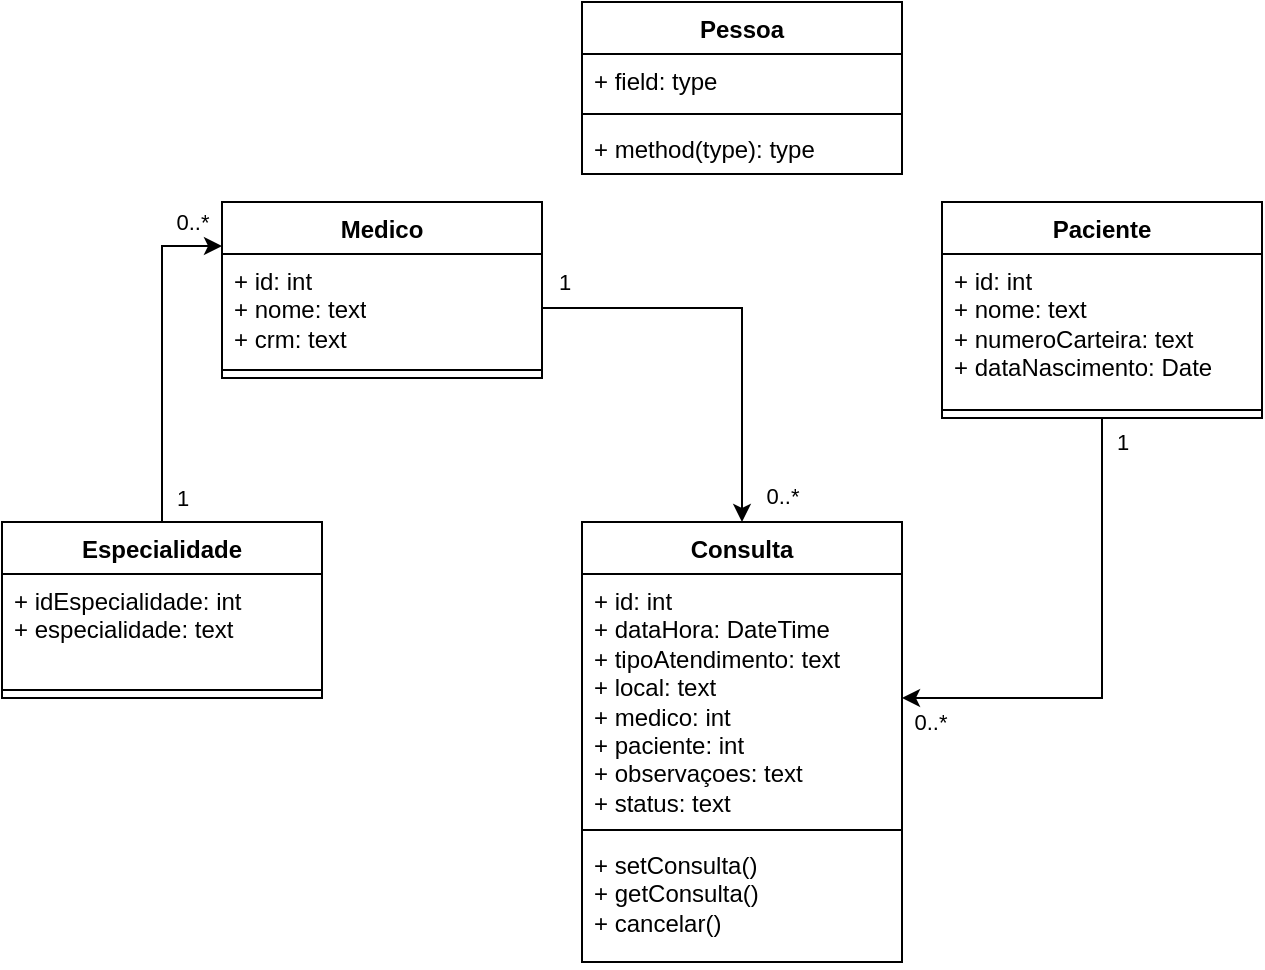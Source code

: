 <mxfile version="28.1.2">
  <diagram name="Página-1" id="DDZbjeQsy2ici1cd8d8U">
    <mxGraphModel dx="872" dy="529" grid="1" gridSize="10" guides="1" tooltips="1" connect="1" arrows="1" fold="1" page="1" pageScale="1" pageWidth="827" pageHeight="1169" math="0" shadow="0">
      <root>
        <mxCell id="0" />
        <mxCell id="1" parent="0" />
        <mxCell id="qY7wvZFKGfnGrIV6edGT-1" value="Medico&lt;div&gt;&lt;br&gt;&lt;/div&gt;" style="swimlane;fontStyle=1;align=center;verticalAlign=top;childLayout=stackLayout;horizontal=1;startSize=26;horizontalStack=0;resizeParent=1;resizeParentMax=0;resizeLast=0;collapsible=1;marginBottom=0;whiteSpace=wrap;html=1;" vertex="1" parent="1">
          <mxGeometry x="120" y="120" width="160" height="88" as="geometry" />
        </mxCell>
        <mxCell id="qY7wvZFKGfnGrIV6edGT-2" value="+ id: int&lt;div&gt;+ nome: text&lt;div&gt;+ crm: text&lt;/div&gt;&lt;/div&gt;" style="text;strokeColor=none;fillColor=none;align=left;verticalAlign=top;spacingLeft=4;spacingRight=4;overflow=hidden;rotatable=0;points=[[0,0.5],[1,0.5]];portConstraint=eastwest;whiteSpace=wrap;html=1;" vertex="1" parent="qY7wvZFKGfnGrIV6edGT-1">
          <mxGeometry y="26" width="160" height="54" as="geometry" />
        </mxCell>
        <mxCell id="qY7wvZFKGfnGrIV6edGT-3" value="" style="line;strokeWidth=1;fillColor=none;align=left;verticalAlign=middle;spacingTop=-1;spacingLeft=3;spacingRight=3;rotatable=0;labelPosition=right;points=[];portConstraint=eastwest;strokeColor=inherit;" vertex="1" parent="qY7wvZFKGfnGrIV6edGT-1">
          <mxGeometry y="80" width="160" height="8" as="geometry" />
        </mxCell>
        <mxCell id="qY7wvZFKGfnGrIV6edGT-4" style="edgeStyle=orthogonalEdgeStyle;rounded=0;orthogonalLoop=1;jettySize=auto;html=1;entryX=1;entryY=0.5;entryDx=0;entryDy=0;" edge="1" parent="1" source="qY7wvZFKGfnGrIV6edGT-7" target="qY7wvZFKGfnGrIV6edGT-11">
          <mxGeometry relative="1" as="geometry" />
        </mxCell>
        <mxCell id="qY7wvZFKGfnGrIV6edGT-5" value="1" style="edgeLabel;html=1;align=center;verticalAlign=middle;resizable=0;points=[];" connectable="0" vertex="1" parent="qY7wvZFKGfnGrIV6edGT-4">
          <mxGeometry x="-0.865" y="3" relative="1" as="geometry">
            <mxPoint x="7" y="-4" as="offset" />
          </mxGeometry>
        </mxCell>
        <mxCell id="qY7wvZFKGfnGrIV6edGT-6" value="0..*" style="edgeLabel;html=1;align=center;verticalAlign=middle;resizable=0;points=[];" connectable="0" vertex="1" parent="qY7wvZFKGfnGrIV6edGT-4">
          <mxGeometry x="0.889" y="3" relative="1" as="geometry">
            <mxPoint y="9" as="offset" />
          </mxGeometry>
        </mxCell>
        <mxCell id="qY7wvZFKGfnGrIV6edGT-7" value="Paciente&lt;div&gt;&lt;br&gt;&lt;/div&gt;" style="swimlane;fontStyle=1;align=center;verticalAlign=top;childLayout=stackLayout;horizontal=1;startSize=26;horizontalStack=0;resizeParent=1;resizeParentMax=0;resizeLast=0;collapsible=1;marginBottom=0;whiteSpace=wrap;html=1;" vertex="1" parent="1">
          <mxGeometry x="480" y="120" width="160" height="108" as="geometry" />
        </mxCell>
        <mxCell id="qY7wvZFKGfnGrIV6edGT-8" value="+ id: int&lt;div&gt;+ nome: text&lt;/div&gt;&lt;div&gt;+ numeroCarteira: text&lt;br&gt;&lt;div&gt;+ dataNascimento: Date&lt;/div&gt;&lt;/div&gt;" style="text;strokeColor=none;fillColor=none;align=left;verticalAlign=top;spacingLeft=4;spacingRight=4;overflow=hidden;rotatable=0;points=[[0,0.5],[1,0.5]];portConstraint=eastwest;whiteSpace=wrap;html=1;" vertex="1" parent="qY7wvZFKGfnGrIV6edGT-7">
          <mxGeometry y="26" width="160" height="74" as="geometry" />
        </mxCell>
        <mxCell id="qY7wvZFKGfnGrIV6edGT-9" value="" style="line;strokeWidth=1;fillColor=none;align=left;verticalAlign=middle;spacingTop=-1;spacingLeft=3;spacingRight=3;rotatable=0;labelPosition=right;points=[];portConstraint=eastwest;strokeColor=inherit;" vertex="1" parent="qY7wvZFKGfnGrIV6edGT-7">
          <mxGeometry y="100" width="160" height="8" as="geometry" />
        </mxCell>
        <mxCell id="qY7wvZFKGfnGrIV6edGT-10" value="Consulta" style="swimlane;fontStyle=1;align=center;verticalAlign=top;childLayout=stackLayout;horizontal=1;startSize=26;horizontalStack=0;resizeParent=1;resizeParentMax=0;resizeLast=0;collapsible=1;marginBottom=0;whiteSpace=wrap;html=1;" vertex="1" parent="1">
          <mxGeometry x="300" y="280" width="160" height="220" as="geometry" />
        </mxCell>
        <mxCell id="qY7wvZFKGfnGrIV6edGT-11" value="+ id: int&lt;div&gt;+ dataHora: DateTime&lt;/div&gt;&lt;div&gt;+ tipoAtendimento: text&lt;/div&gt;&lt;div&gt;+ local: text&lt;/div&gt;&lt;div&gt;+ medico: int&lt;/div&gt;&lt;div&gt;+ paciente: int&lt;/div&gt;&lt;div&gt;+ observaçoes: text&lt;/div&gt;&lt;div&gt;+ status: text&lt;/div&gt;" style="text;strokeColor=none;fillColor=none;align=left;verticalAlign=top;spacingLeft=4;spacingRight=4;overflow=hidden;rotatable=0;points=[[0,0.5],[1,0.5]];portConstraint=eastwest;whiteSpace=wrap;html=1;" vertex="1" parent="qY7wvZFKGfnGrIV6edGT-10">
          <mxGeometry y="26" width="160" height="124" as="geometry" />
        </mxCell>
        <mxCell id="qY7wvZFKGfnGrIV6edGT-12" value="" style="line;strokeWidth=1;fillColor=none;align=left;verticalAlign=middle;spacingTop=-1;spacingLeft=3;spacingRight=3;rotatable=0;labelPosition=right;points=[];portConstraint=eastwest;strokeColor=inherit;" vertex="1" parent="qY7wvZFKGfnGrIV6edGT-10">
          <mxGeometry y="150" width="160" height="8" as="geometry" />
        </mxCell>
        <mxCell id="qY7wvZFKGfnGrIV6edGT-13" value="+ setConsulta()&lt;div&gt;+ getConsulta()&lt;/div&gt;&lt;div&gt;+ cancelar()&lt;/div&gt;" style="text;strokeColor=none;fillColor=none;align=left;verticalAlign=top;spacingLeft=4;spacingRight=4;overflow=hidden;rotatable=0;points=[[0,0.5],[1,0.5]];portConstraint=eastwest;whiteSpace=wrap;html=1;" vertex="1" parent="qY7wvZFKGfnGrIV6edGT-10">
          <mxGeometry y="158" width="160" height="62" as="geometry" />
        </mxCell>
        <mxCell id="qY7wvZFKGfnGrIV6edGT-14" style="edgeStyle=orthogonalEdgeStyle;rounded=0;orthogonalLoop=1;jettySize=auto;html=1;entryX=0;entryY=0.25;entryDx=0;entryDy=0;" edge="1" parent="1" source="qY7wvZFKGfnGrIV6edGT-17" target="qY7wvZFKGfnGrIV6edGT-1">
          <mxGeometry relative="1" as="geometry" />
        </mxCell>
        <mxCell id="qY7wvZFKGfnGrIV6edGT-15" value="1" style="edgeLabel;html=1;align=center;verticalAlign=middle;resizable=0;points=[];" connectable="0" vertex="1" parent="qY7wvZFKGfnGrIV6edGT-14">
          <mxGeometry x="-0.851" y="1" relative="1" as="geometry">
            <mxPoint x="11" as="offset" />
          </mxGeometry>
        </mxCell>
        <mxCell id="qY7wvZFKGfnGrIV6edGT-16" value="0..*" style="edgeLabel;html=1;align=center;verticalAlign=middle;resizable=0;points=[];" connectable="0" vertex="1" parent="qY7wvZFKGfnGrIV6edGT-14">
          <mxGeometry x="0.821" y="-2" relative="1" as="geometry">
            <mxPoint y="-14" as="offset" />
          </mxGeometry>
        </mxCell>
        <mxCell id="qY7wvZFKGfnGrIV6edGT-17" value="Especialidade&lt;div&gt;&lt;br&gt;&lt;/div&gt;" style="swimlane;fontStyle=1;align=center;verticalAlign=top;childLayout=stackLayout;horizontal=1;startSize=26;horizontalStack=0;resizeParent=1;resizeParentMax=0;resizeLast=0;collapsible=1;marginBottom=0;whiteSpace=wrap;html=1;" vertex="1" parent="1">
          <mxGeometry x="10" y="280" width="160" height="88" as="geometry" />
        </mxCell>
        <mxCell id="qY7wvZFKGfnGrIV6edGT-18" value="+ idEspecialidade: int&lt;div&gt;&lt;div&gt;+ especialidade: text&lt;/div&gt;&lt;/div&gt;" style="text;strokeColor=none;fillColor=none;align=left;verticalAlign=top;spacingLeft=4;spacingRight=4;overflow=hidden;rotatable=0;points=[[0,0.5],[1,0.5]];portConstraint=eastwest;whiteSpace=wrap;html=1;" vertex="1" parent="qY7wvZFKGfnGrIV6edGT-17">
          <mxGeometry y="26" width="160" height="54" as="geometry" />
        </mxCell>
        <mxCell id="qY7wvZFKGfnGrIV6edGT-19" value="" style="line;strokeWidth=1;fillColor=none;align=left;verticalAlign=middle;spacingTop=-1;spacingLeft=3;spacingRight=3;rotatable=0;labelPosition=right;points=[];portConstraint=eastwest;strokeColor=inherit;" vertex="1" parent="qY7wvZFKGfnGrIV6edGT-17">
          <mxGeometry y="80" width="160" height="8" as="geometry" />
        </mxCell>
        <mxCell id="qY7wvZFKGfnGrIV6edGT-20" style="edgeStyle=orthogonalEdgeStyle;rounded=0;orthogonalLoop=1;jettySize=auto;html=1;entryX=0.5;entryY=0;entryDx=0;entryDy=0;" edge="1" parent="1" source="qY7wvZFKGfnGrIV6edGT-2" target="qY7wvZFKGfnGrIV6edGT-10">
          <mxGeometry relative="1" as="geometry" />
        </mxCell>
        <mxCell id="qY7wvZFKGfnGrIV6edGT-21" value="0..*" style="edgeLabel;html=1;align=center;verticalAlign=middle;resizable=0;points=[];" connectable="0" vertex="1" parent="qY7wvZFKGfnGrIV6edGT-20">
          <mxGeometry x="0.871" relative="1" as="geometry">
            <mxPoint x="20" as="offset" />
          </mxGeometry>
        </mxCell>
        <mxCell id="qY7wvZFKGfnGrIV6edGT-22" value="1" style="edgeLabel;html=1;align=center;verticalAlign=middle;resizable=0;points=[];" connectable="0" vertex="1" parent="qY7wvZFKGfnGrIV6edGT-20">
          <mxGeometry x="-0.823" y="1" relative="1" as="geometry">
            <mxPoint x="-8" y="-12" as="offset" />
          </mxGeometry>
        </mxCell>
        <mxCell id="qY7wvZFKGfnGrIV6edGT-23" value="Pessoa" style="swimlane;fontStyle=1;align=center;verticalAlign=top;childLayout=stackLayout;horizontal=1;startSize=26;horizontalStack=0;resizeParent=1;resizeParentMax=0;resizeLast=0;collapsible=1;marginBottom=0;whiteSpace=wrap;html=1;" vertex="1" parent="1">
          <mxGeometry x="300" y="20" width="160" height="86" as="geometry" />
        </mxCell>
        <mxCell id="qY7wvZFKGfnGrIV6edGT-24" value="+ field: type" style="text;strokeColor=none;fillColor=none;align=left;verticalAlign=top;spacingLeft=4;spacingRight=4;overflow=hidden;rotatable=0;points=[[0,0.5],[1,0.5]];portConstraint=eastwest;whiteSpace=wrap;html=1;" vertex="1" parent="qY7wvZFKGfnGrIV6edGT-23">
          <mxGeometry y="26" width="160" height="26" as="geometry" />
        </mxCell>
        <mxCell id="qY7wvZFKGfnGrIV6edGT-25" value="" style="line;strokeWidth=1;fillColor=none;align=left;verticalAlign=middle;spacingTop=-1;spacingLeft=3;spacingRight=3;rotatable=0;labelPosition=right;points=[];portConstraint=eastwest;strokeColor=inherit;" vertex="1" parent="qY7wvZFKGfnGrIV6edGT-23">
          <mxGeometry y="52" width="160" height="8" as="geometry" />
        </mxCell>
        <mxCell id="qY7wvZFKGfnGrIV6edGT-26" value="+ method(type): type" style="text;strokeColor=none;fillColor=none;align=left;verticalAlign=top;spacingLeft=4;spacingRight=4;overflow=hidden;rotatable=0;points=[[0,0.5],[1,0.5]];portConstraint=eastwest;whiteSpace=wrap;html=1;" vertex="1" parent="qY7wvZFKGfnGrIV6edGT-23">
          <mxGeometry y="60" width="160" height="26" as="geometry" />
        </mxCell>
      </root>
    </mxGraphModel>
  </diagram>
</mxfile>
